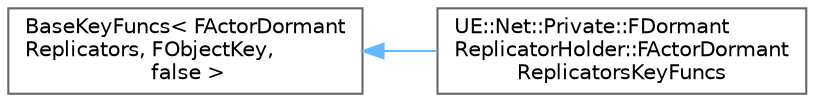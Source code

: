 digraph "Graphical Class Hierarchy"
{
 // INTERACTIVE_SVG=YES
 // LATEX_PDF_SIZE
  bgcolor="transparent";
  edge [fontname=Helvetica,fontsize=10,labelfontname=Helvetica,labelfontsize=10];
  node [fontname=Helvetica,fontsize=10,shape=box,height=0.2,width=0.4];
  rankdir="LR";
  Node0 [id="Node000000",label="BaseKeyFuncs\< FActorDormant\lReplicators, FObjectKey,\l false \>",height=0.2,width=0.4,color="grey40", fillcolor="white", style="filled",URL="$d8/d90/structBaseKeyFuncs.html",tooltip=" "];
  Node0 -> Node1 [id="edge2835_Node000000_Node000001",dir="back",color="steelblue1",style="solid",tooltip=" "];
  Node1 [id="Node000001",label="UE::Net::Private::FDormant\lReplicatorHolder::FActorDormant\lReplicatorsKeyFuncs",height=0.2,width=0.4,color="grey40", fillcolor="white", style="filled",URL="$df/d83/structUE_1_1Net_1_1Private_1_1FDormantReplicatorHolder_1_1FActorDormantReplicatorsKeyFuncs.html",tooltip="KeyFuncs that make it so the TSet can only needs a simple AActor pointer for the Key."];
}
